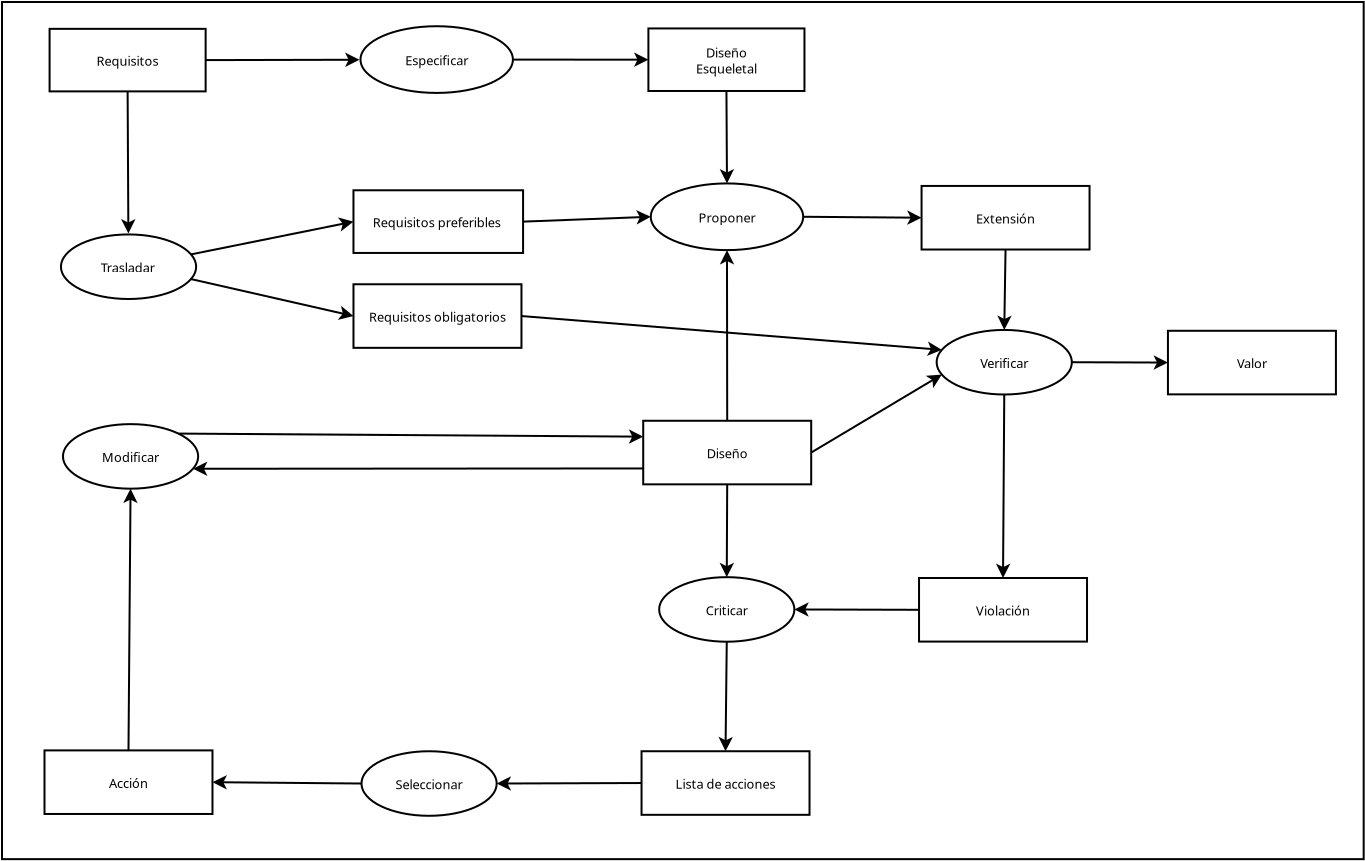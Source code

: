<?xml version="1.0" encoding="UTF-8"?>
<dia:diagram xmlns:dia="http://www.lysator.liu.se/~alla/dia/">
  <dia:layer name="Fondo" visible="true" active="true">
    <dia:object type="Flowchart - Box" version="0" id="O0">
      <dia:attribute name="obj_pos">
        <dia:point val="-26.768,40.66"/>
      </dia:attribute>
      <dia:attribute name="obj_bb">
        <dia:rectangle val="-26.818,40.61;41.366,83.567"/>
      </dia:attribute>
      <dia:attribute name="elem_corner">
        <dia:point val="-26.768,40.66"/>
      </dia:attribute>
      <dia:attribute name="elem_width">
        <dia:real val="68.084"/>
      </dia:attribute>
      <dia:attribute name="elem_height">
        <dia:real val="42.857"/>
      </dia:attribute>
      <dia:attribute name="show_background">
        <dia:boolean val="true"/>
      </dia:attribute>
      <dia:attribute name="padding">
        <dia:real val="0.5"/>
      </dia:attribute>
      <dia:attribute name="text">
        <dia:composite type="text">
          <dia:attribute name="string">
            <dia:string>##</dia:string>
          </dia:attribute>
          <dia:attribute name="font">
            <dia:font family="sans" style="0" name="Helvetica"/>
          </dia:attribute>
          <dia:attribute name="height">
            <dia:real val="0.8"/>
          </dia:attribute>
          <dia:attribute name="pos">
            <dia:point val="7.274,62.284"/>
          </dia:attribute>
          <dia:attribute name="color">
            <dia:color val="#000000"/>
          </dia:attribute>
          <dia:attribute name="alignment">
            <dia:enum val="1"/>
          </dia:attribute>
        </dia:composite>
      </dia:attribute>
    </dia:object>
    <dia:group>
      <dia:object type="Flowchart - Ellipse" version="0" id="O1">
        <dia:attribute name="obj_pos">
          <dia:point val="-23.819,52.282"/>
        </dia:attribute>
        <dia:attribute name="obj_bb">
          <dia:rectangle val="-23.869,52.232;-17.012,55.561"/>
        </dia:attribute>
        <dia:attribute name="elem_corner">
          <dia:point val="-23.819,52.282"/>
        </dia:attribute>
        <dia:attribute name="elem_width">
          <dia:real val="6.757"/>
        </dia:attribute>
        <dia:attribute name="elem_height">
          <dia:real val="3.228"/>
        </dia:attribute>
        <dia:attribute name="show_background">
          <dia:boolean val="true"/>
        </dia:attribute>
        <dia:attribute name="padding">
          <dia:real val="0.354"/>
        </dia:attribute>
        <dia:attribute name="text">
          <dia:composite type="text">
            <dia:attribute name="string">
              <dia:string>#Trasladar#</dia:string>
            </dia:attribute>
            <dia:attribute name="font">
              <dia:font family="sans" style="0" name="Helvetica"/>
            </dia:attribute>
            <dia:attribute name="height">
              <dia:real val="0.8"/>
            </dia:attribute>
            <dia:attribute name="pos">
              <dia:point val="-20.44,54.092"/>
            </dia:attribute>
            <dia:attribute name="color">
              <dia:color val="#000000"/>
            </dia:attribute>
            <dia:attribute name="alignment">
              <dia:enum val="1"/>
            </dia:attribute>
          </dia:composite>
        </dia:attribute>
      </dia:object>
      <dia:object type="Flowchart - Box" version="0" id="O2">
        <dia:attribute name="obj_pos">
          <dia:point val="-24.389,42.002"/>
        </dia:attribute>
        <dia:attribute name="obj_bb">
          <dia:rectangle val="-24.439,41.952;-16.535,45.178"/>
        </dia:attribute>
        <dia:attribute name="elem_corner">
          <dia:point val="-24.389,42.002"/>
        </dia:attribute>
        <dia:attribute name="elem_width">
          <dia:real val="7.803"/>
        </dia:attribute>
        <dia:attribute name="elem_height">
          <dia:real val="3.127"/>
        </dia:attribute>
        <dia:attribute name="show_background">
          <dia:boolean val="true"/>
        </dia:attribute>
        <dia:attribute name="padding">
          <dia:real val="0.5"/>
        </dia:attribute>
        <dia:attribute name="text">
          <dia:composite type="text">
            <dia:attribute name="string">
              <dia:string>#Requisitos#</dia:string>
            </dia:attribute>
            <dia:attribute name="font">
              <dia:font family="sans" style="0" name="Helvetica"/>
            </dia:attribute>
            <dia:attribute name="height">
              <dia:real val="0.8"/>
            </dia:attribute>
            <dia:attribute name="pos">
              <dia:point val="-20.487,43.76"/>
            </dia:attribute>
            <dia:attribute name="color">
              <dia:color val="#000000"/>
            </dia:attribute>
            <dia:attribute name="alignment">
              <dia:enum val="1"/>
            </dia:attribute>
          </dia:composite>
        </dia:attribute>
      </dia:object>
      <dia:object type="Flowchart - Box" version="0" id="O3">
        <dia:attribute name="obj_pos">
          <dia:point val="-9.194,54.773"/>
        </dia:attribute>
        <dia:attribute name="obj_bb">
          <dia:rectangle val="-9.244,54.723;-0.745,58.001"/>
        </dia:attribute>
        <dia:attribute name="elem_corner">
          <dia:point val="-9.194,54.773"/>
        </dia:attribute>
        <dia:attribute name="elem_width">
          <dia:real val="8.399"/>
        </dia:attribute>
        <dia:attribute name="elem_height">
          <dia:real val="3.179"/>
        </dia:attribute>
        <dia:attribute name="show_background">
          <dia:boolean val="true"/>
        </dia:attribute>
        <dia:attribute name="padding">
          <dia:real val="0.5"/>
        </dia:attribute>
        <dia:attribute name="text">
          <dia:composite type="text">
            <dia:attribute name="string">
              <dia:string>#Requisitos obligatorios#</dia:string>
            </dia:attribute>
            <dia:attribute name="font">
              <dia:font family="sans" style="0" name="Helvetica"/>
            </dia:attribute>
            <dia:attribute name="height">
              <dia:real val="0.8"/>
            </dia:attribute>
            <dia:attribute name="pos">
              <dia:point val="-4.994,56.557"/>
            </dia:attribute>
            <dia:attribute name="color">
              <dia:color val="#000000"/>
            </dia:attribute>
            <dia:attribute name="alignment">
              <dia:enum val="1"/>
            </dia:attribute>
          </dia:composite>
        </dia:attribute>
      </dia:object>
      <dia:object type="Flowchart - Ellipse" version="0" id="O4">
        <dia:attribute name="obj_pos">
          <dia:point val="-8.843,41.871"/>
        </dia:attribute>
        <dia:attribute name="obj_bb">
          <dia:rectangle val="-8.893,41.821;-1.173,45.256"/>
        </dia:attribute>
        <dia:attribute name="elem_corner">
          <dia:point val="-8.843,41.871"/>
        </dia:attribute>
        <dia:attribute name="elem_width">
          <dia:real val="7.62"/>
        </dia:attribute>
        <dia:attribute name="elem_height">
          <dia:real val="3.335"/>
        </dia:attribute>
        <dia:attribute name="show_background">
          <dia:boolean val="true"/>
        </dia:attribute>
        <dia:attribute name="padding">
          <dia:real val="0.354"/>
        </dia:attribute>
        <dia:attribute name="text">
          <dia:composite type="text">
            <dia:attribute name="string">
              <dia:string>#Especificar#</dia:string>
            </dia:attribute>
            <dia:attribute name="font">
              <dia:font family="sans" style="0" name="Helvetica"/>
            </dia:attribute>
            <dia:attribute name="height">
              <dia:real val="0.8"/>
            </dia:attribute>
            <dia:attribute name="pos">
              <dia:point val="-5.033,43.734"/>
            </dia:attribute>
            <dia:attribute name="color">
              <dia:color val="#000000"/>
            </dia:attribute>
            <dia:attribute name="alignment">
              <dia:enum val="1"/>
            </dia:attribute>
          </dia:composite>
        </dia:attribute>
      </dia:object>
      <dia:object type="Flowchart - Box" version="0" id="O5">
        <dia:attribute name="obj_pos">
          <dia:point val="5.552,41.982"/>
        </dia:attribute>
        <dia:attribute name="obj_bb">
          <dia:rectangle val="5.502,41.932;13.405,45.158"/>
        </dia:attribute>
        <dia:attribute name="elem_corner">
          <dia:point val="5.552,41.982"/>
        </dia:attribute>
        <dia:attribute name="elem_width">
          <dia:real val="7.803"/>
        </dia:attribute>
        <dia:attribute name="elem_height">
          <dia:real val="3.127"/>
        </dia:attribute>
        <dia:attribute name="show_background">
          <dia:boolean val="true"/>
        </dia:attribute>
        <dia:attribute name="padding">
          <dia:real val="0.5"/>
        </dia:attribute>
        <dia:attribute name="text">
          <dia:composite type="text">
            <dia:attribute name="string">
              <dia:string>#Diseño
Esqueletal#</dia:string>
            </dia:attribute>
            <dia:attribute name="font">
              <dia:font family="sans" style="0" name="Helvetica"/>
            </dia:attribute>
            <dia:attribute name="height">
              <dia:real val="0.8"/>
            </dia:attribute>
            <dia:attribute name="pos">
              <dia:point val="9.454,43.34"/>
            </dia:attribute>
            <dia:attribute name="color">
              <dia:color val="#000000"/>
            </dia:attribute>
            <dia:attribute name="alignment">
              <dia:enum val="1"/>
            </dia:attribute>
          </dia:composite>
        </dia:attribute>
      </dia:object>
      <dia:object type="Standard - Line" version="0" id="O6">
        <dia:attribute name="obj_pos">
          <dia:point val="-16.585,43.565"/>
        </dia:attribute>
        <dia:attribute name="obj_bb">
          <dia:rectangle val="-16.636,43.187;-8.781,43.911"/>
        </dia:attribute>
        <dia:attribute name="conn_endpoints">
          <dia:point val="-16.585,43.565"/>
          <dia:point val="-8.893,43.548"/>
        </dia:attribute>
        <dia:attribute name="numcp">
          <dia:int val="1"/>
        </dia:attribute>
        <dia:attribute name="end_arrow">
          <dia:enum val="22"/>
        </dia:attribute>
        <dia:attribute name="end_arrow_length">
          <dia:real val="0.5"/>
        </dia:attribute>
        <dia:attribute name="end_arrow_width">
          <dia:real val="0.5"/>
        </dia:attribute>
        <dia:connections>
          <dia:connection handle="0" to="O2" connection="8"/>
          <dia:connection handle="1" to="O4" connection="16"/>
        </dia:connections>
      </dia:object>
      <dia:object type="Standard - Line" version="0" id="O7">
        <dia:attribute name="obj_pos">
          <dia:point val="-1.223,43.539"/>
        </dia:attribute>
        <dia:attribute name="obj_bb">
          <dia:rectangle val="-1.273,43.183;5.664,43.906"/>
        </dia:attribute>
        <dia:attribute name="conn_endpoints">
          <dia:point val="-1.223,43.539"/>
          <dia:point val="5.552,43.545"/>
        </dia:attribute>
        <dia:attribute name="numcp">
          <dia:int val="1"/>
        </dia:attribute>
        <dia:attribute name="end_arrow">
          <dia:enum val="22"/>
        </dia:attribute>
        <dia:attribute name="end_arrow_length">
          <dia:real val="0.5"/>
        </dia:attribute>
        <dia:attribute name="end_arrow_width">
          <dia:real val="0.5"/>
        </dia:attribute>
        <dia:connections>
          <dia:connection handle="0" to="O4" connection="0"/>
          <dia:connection handle="1" to="O5" connection="7"/>
        </dia:connections>
      </dia:object>
      <dia:object type="Flowchart - Box" version="0" id="O8">
        <dia:attribute name="obj_pos">
          <dia:point val="-9.195,50.074"/>
        </dia:attribute>
        <dia:attribute name="obj_bb">
          <dia:rectangle val="-9.245,50.024;-0.664,53.257"/>
        </dia:attribute>
        <dia:attribute name="elem_corner">
          <dia:point val="-9.195,50.074"/>
        </dia:attribute>
        <dia:attribute name="elem_width">
          <dia:real val="8.481"/>
        </dia:attribute>
        <dia:attribute name="elem_height">
          <dia:real val="3.133"/>
        </dia:attribute>
        <dia:attribute name="show_background">
          <dia:boolean val="true"/>
        </dia:attribute>
        <dia:attribute name="padding">
          <dia:real val="0.5"/>
        </dia:attribute>
        <dia:attribute name="text">
          <dia:composite type="text">
            <dia:attribute name="string">
              <dia:string>#Requisitos preferibles #</dia:string>
            </dia:attribute>
            <dia:attribute name="font">
              <dia:font family="sans" style="0" name="Helvetica"/>
            </dia:attribute>
            <dia:attribute name="height">
              <dia:real val="0.8"/>
            </dia:attribute>
            <dia:attribute name="pos">
              <dia:point val="-4.955,51.836"/>
            </dia:attribute>
            <dia:attribute name="color">
              <dia:color val="#000000"/>
            </dia:attribute>
            <dia:attribute name="alignment">
              <dia:enum val="1"/>
            </dia:attribute>
          </dia:composite>
        </dia:attribute>
      </dia:object>
      <dia:object type="Standard - Line" version="0" id="O9">
        <dia:attribute name="obj_pos">
          <dia:point val="-20.487,45.128"/>
        </dia:attribute>
        <dia:attribute name="obj_bb">
          <dia:rectangle val="-20.814,45.078;-20.09,52.344"/>
        </dia:attribute>
        <dia:attribute name="conn_endpoints">
          <dia:point val="-20.487,45.128"/>
          <dia:point val="-20.449,52.233"/>
        </dia:attribute>
        <dia:attribute name="numcp">
          <dia:int val="1"/>
        </dia:attribute>
        <dia:attribute name="end_arrow">
          <dia:enum val="22"/>
        </dia:attribute>
        <dia:attribute name="end_arrow_length">
          <dia:real val="0.5"/>
        </dia:attribute>
        <dia:attribute name="end_arrow_width">
          <dia:real val="0.5"/>
        </dia:attribute>
        <dia:connections>
          <dia:connection handle="0" to="O2" connection="13"/>
          <dia:connection handle="1" to="O1" connection="16"/>
        </dia:connections>
      </dia:object>
      <dia:object type="Standard - Line" version="0" id="O10">
        <dia:attribute name="obj_pos">
          <dia:point val="-17.319,53.279"/>
        </dia:attribute>
        <dia:attribute name="obj_bb">
          <dia:rectangle val="-17.378,51.407;-9.085,53.338"/>
        </dia:attribute>
        <dia:attribute name="conn_endpoints">
          <dia:point val="-17.319,53.279"/>
          <dia:point val="-9.195,51.641"/>
        </dia:attribute>
        <dia:attribute name="numcp">
          <dia:int val="1"/>
        </dia:attribute>
        <dia:attribute name="end_arrow">
          <dia:enum val="22"/>
        </dia:attribute>
        <dia:attribute name="end_arrow_length">
          <dia:real val="0.5"/>
        </dia:attribute>
        <dia:attribute name="end_arrow_width">
          <dia:real val="0.5"/>
        </dia:attribute>
        <dia:connections>
          <dia:connection handle="0" to="O1" connection="1"/>
          <dia:connection handle="1" to="O8" connection="7"/>
        </dia:connections>
      </dia:object>
      <dia:object type="Standard - Line" version="0" id="O11">
        <dia:attribute name="obj_pos">
          <dia:point val="-17.319,54.514"/>
        </dia:attribute>
        <dia:attribute name="obj_bb">
          <dia:rectangle val="-17.379,54.454;-9.085,56.579"/>
        </dia:attribute>
        <dia:attribute name="conn_endpoints">
          <dia:point val="-17.319,54.514"/>
          <dia:point val="-9.194,56.362"/>
        </dia:attribute>
        <dia:attribute name="numcp">
          <dia:int val="1"/>
        </dia:attribute>
        <dia:attribute name="end_arrow">
          <dia:enum val="22"/>
        </dia:attribute>
        <dia:attribute name="end_arrow_length">
          <dia:real val="0.5"/>
        </dia:attribute>
        <dia:attribute name="end_arrow_width">
          <dia:real val="0.5"/>
        </dia:attribute>
        <dia:connections>
          <dia:connection handle="0" to="O1" connection="15"/>
          <dia:connection handle="1" to="O3" connection="7"/>
        </dia:connections>
      </dia:object>
      <dia:object type="Flowchart - Ellipse" version="0" id="O12">
        <dia:attribute name="obj_pos">
          <dia:point val="5.671,49.731"/>
        </dia:attribute>
        <dia:attribute name="obj_bb">
          <dia:rectangle val="5.621,49.681;13.341,53.116"/>
        </dia:attribute>
        <dia:attribute name="elem_corner">
          <dia:point val="5.671,49.731"/>
        </dia:attribute>
        <dia:attribute name="elem_width">
          <dia:real val="7.62"/>
        </dia:attribute>
        <dia:attribute name="elem_height">
          <dia:real val="3.335"/>
        </dia:attribute>
        <dia:attribute name="show_background">
          <dia:boolean val="true"/>
        </dia:attribute>
        <dia:attribute name="padding">
          <dia:real val="0.354"/>
        </dia:attribute>
        <dia:attribute name="text">
          <dia:composite type="text">
            <dia:attribute name="string">
              <dia:string>#Proponer#</dia:string>
            </dia:attribute>
            <dia:attribute name="font">
              <dia:font family="sans" style="0" name="Helvetica"/>
            </dia:attribute>
            <dia:attribute name="height">
              <dia:real val="0.8"/>
            </dia:attribute>
            <dia:attribute name="pos">
              <dia:point val="9.481,51.593"/>
            </dia:attribute>
            <dia:attribute name="color">
              <dia:color val="#000000"/>
            </dia:attribute>
            <dia:attribute name="alignment">
              <dia:enum val="1"/>
            </dia:attribute>
          </dia:composite>
        </dia:attribute>
      </dia:object>
      <dia:object type="Flowchart - Box" version="0" id="O13">
        <dia:attribute name="obj_pos">
          <dia:point val="19.21,49.857"/>
        </dia:attribute>
        <dia:attribute name="obj_bb">
          <dia:rectangle val="19.16,49.807;27.658,53.086"/>
        </dia:attribute>
        <dia:attribute name="elem_corner">
          <dia:point val="19.21,49.857"/>
        </dia:attribute>
        <dia:attribute name="elem_width">
          <dia:real val="8.399"/>
        </dia:attribute>
        <dia:attribute name="elem_height">
          <dia:real val="3.179"/>
        </dia:attribute>
        <dia:attribute name="show_background">
          <dia:boolean val="true"/>
        </dia:attribute>
        <dia:attribute name="padding">
          <dia:real val="0.5"/>
        </dia:attribute>
        <dia:attribute name="text">
          <dia:composite type="text">
            <dia:attribute name="string">
              <dia:string>#Extensión#</dia:string>
            </dia:attribute>
            <dia:attribute name="font">
              <dia:font family="sans" style="0" name="Helvetica"/>
            </dia:attribute>
            <dia:attribute name="height">
              <dia:real val="0.8"/>
            </dia:attribute>
            <dia:attribute name="pos">
              <dia:point val="23.409,51.641"/>
            </dia:attribute>
            <dia:attribute name="color">
              <dia:color val="#000000"/>
            </dia:attribute>
            <dia:attribute name="alignment">
              <dia:enum val="1"/>
            </dia:attribute>
          </dia:composite>
        </dia:attribute>
      </dia:object>
      <dia:object type="Standard - Line" version="0" id="O14">
        <dia:attribute name="obj_pos">
          <dia:point val="9.454,45.108"/>
        </dia:attribute>
        <dia:attribute name="obj_bb">
          <dia:rectangle val="9.116,45.058;9.839,49.843"/>
        </dia:attribute>
        <dia:attribute name="conn_endpoints">
          <dia:point val="9.454,45.108"/>
          <dia:point val="9.481,49.731"/>
        </dia:attribute>
        <dia:attribute name="numcp">
          <dia:int val="1"/>
        </dia:attribute>
        <dia:attribute name="end_arrow">
          <dia:enum val="22"/>
        </dia:attribute>
        <dia:attribute name="end_arrow_length">
          <dia:real val="0.5"/>
        </dia:attribute>
        <dia:attribute name="end_arrow_width">
          <dia:real val="0.5"/>
        </dia:attribute>
        <dia:connections>
          <dia:connection handle="0" to="O5" connection="13"/>
          <dia:connection handle="1" to="O12" connection="4"/>
        </dia:connections>
      </dia:object>
      <dia:object type="Standard - Line" version="0" id="O15">
        <dia:attribute name="obj_pos">
          <dia:point val="13.291,51.398"/>
        </dia:attribute>
        <dia:attribute name="obj_bb">
          <dia:rectangle val="13.241,51.08;19.321,51.803"/>
        </dia:attribute>
        <dia:attribute name="conn_endpoints">
          <dia:point val="13.291,51.398"/>
          <dia:point val="19.21,51.446"/>
        </dia:attribute>
        <dia:attribute name="numcp">
          <dia:int val="1"/>
        </dia:attribute>
        <dia:attribute name="end_arrow">
          <dia:enum val="22"/>
        </dia:attribute>
        <dia:attribute name="end_arrow_length">
          <dia:real val="0.5"/>
        </dia:attribute>
        <dia:attribute name="end_arrow_width">
          <dia:real val="0.5"/>
        </dia:attribute>
        <dia:connections>
          <dia:connection handle="0" to="O12" connection="0"/>
          <dia:connection handle="1" to="O13" connection="7"/>
        </dia:connections>
      </dia:object>
      <dia:object type="Standard - Line" version="0" id="O16">
        <dia:attribute name="obj_pos">
          <dia:point val="-0.714,51.641"/>
        </dia:attribute>
        <dia:attribute name="obj_bb">
          <dia:rectangle val="-0.766,51.06;5.783,51.783"/>
        </dia:attribute>
        <dia:attribute name="conn_endpoints">
          <dia:point val="-0.714,51.641"/>
          <dia:point val="5.671,51.398"/>
        </dia:attribute>
        <dia:attribute name="numcp">
          <dia:int val="1"/>
        </dia:attribute>
        <dia:attribute name="end_arrow">
          <dia:enum val="22"/>
        </dia:attribute>
        <dia:attribute name="end_arrow_length">
          <dia:real val="0.5"/>
        </dia:attribute>
        <dia:attribute name="end_arrow_width">
          <dia:real val="0.5"/>
        </dia:attribute>
        <dia:connections>
          <dia:connection handle="0" to="O8" connection="8"/>
          <dia:connection handle="1" to="O12" connection="8"/>
        </dia:connections>
      </dia:object>
      <dia:object type="Flowchart - Box" version="0" id="O17">
        <dia:attribute name="obj_pos">
          <dia:point val="5.293,61.598"/>
        </dia:attribute>
        <dia:attribute name="obj_bb">
          <dia:rectangle val="5.243,61.548;13.742,64.827"/>
        </dia:attribute>
        <dia:attribute name="elem_corner">
          <dia:point val="5.293,61.598"/>
        </dia:attribute>
        <dia:attribute name="elem_width">
          <dia:real val="8.399"/>
        </dia:attribute>
        <dia:attribute name="elem_height">
          <dia:real val="3.179"/>
        </dia:attribute>
        <dia:attribute name="show_background">
          <dia:boolean val="true"/>
        </dia:attribute>
        <dia:attribute name="padding">
          <dia:real val="0.5"/>
        </dia:attribute>
        <dia:attribute name="text">
          <dia:composite type="text">
            <dia:attribute name="string">
              <dia:string>#Diseño#</dia:string>
            </dia:attribute>
            <dia:attribute name="font">
              <dia:font family="sans" style="0" name="Helvetica"/>
            </dia:attribute>
            <dia:attribute name="height">
              <dia:real val="0.8"/>
            </dia:attribute>
            <dia:attribute name="pos">
              <dia:point val="9.492,63.382"/>
            </dia:attribute>
            <dia:attribute name="color">
              <dia:color val="#000000"/>
            </dia:attribute>
            <dia:attribute name="alignment">
              <dia:enum val="1"/>
            </dia:attribute>
          </dia:composite>
        </dia:attribute>
      </dia:object>
      <dia:object type="Standard - Line" version="0" id="O18">
        <dia:attribute name="obj_pos">
          <dia:point val="9.492,61.598"/>
        </dia:attribute>
        <dia:attribute name="obj_bb">
          <dia:rectangle val="9.12,52.954;9.844,61.648"/>
        </dia:attribute>
        <dia:attribute name="conn_endpoints">
          <dia:point val="9.492,61.598"/>
          <dia:point val="9.481,53.066"/>
        </dia:attribute>
        <dia:attribute name="numcp">
          <dia:int val="1"/>
        </dia:attribute>
        <dia:attribute name="end_arrow">
          <dia:enum val="22"/>
        </dia:attribute>
        <dia:attribute name="end_arrow_length">
          <dia:real val="0.5"/>
        </dia:attribute>
        <dia:attribute name="end_arrow_width">
          <dia:real val="0.5"/>
        </dia:attribute>
        <dia:connections>
          <dia:connection handle="0" to="O17" connection="2"/>
          <dia:connection handle="1" to="O12" connection="12"/>
        </dia:connections>
      </dia:object>
      <dia:object type="Flowchart - Ellipse" version="0" id="O19">
        <dia:attribute name="obj_pos">
          <dia:point val="-23.718,61.766"/>
        </dia:attribute>
        <dia:attribute name="obj_bb">
          <dia:rectangle val="-23.768,61.716;-16.911,65.045"/>
        </dia:attribute>
        <dia:attribute name="elem_corner">
          <dia:point val="-23.718,61.766"/>
        </dia:attribute>
        <dia:attribute name="elem_width">
          <dia:real val="6.757"/>
        </dia:attribute>
        <dia:attribute name="elem_height">
          <dia:real val="3.228"/>
        </dia:attribute>
        <dia:attribute name="show_background">
          <dia:boolean val="true"/>
        </dia:attribute>
        <dia:attribute name="padding">
          <dia:real val="0.354"/>
        </dia:attribute>
        <dia:attribute name="text">
          <dia:composite type="text">
            <dia:attribute name="string">
              <dia:string>#Modificar#</dia:string>
            </dia:attribute>
            <dia:attribute name="font">
              <dia:font family="sans" style="0" name="Helvetica"/>
            </dia:attribute>
            <dia:attribute name="height">
              <dia:real val="0.8"/>
            </dia:attribute>
            <dia:attribute name="pos">
              <dia:point val="-20.34,63.575"/>
            </dia:attribute>
            <dia:attribute name="color">
              <dia:color val="#000000"/>
            </dia:attribute>
            <dia:attribute name="alignment">
              <dia:enum val="1"/>
            </dia:attribute>
          </dia:composite>
        </dia:attribute>
      </dia:object>
      <dia:object type="Standard - Line" version="0" id="O20">
        <dia:attribute name="obj_pos">
          <dia:point val="-17.951,62.239"/>
        </dia:attribute>
        <dia:attribute name="obj_bb">
          <dia:rectangle val="-18.001,62.027;5.405,62.751"/>
        </dia:attribute>
        <dia:attribute name="conn_endpoints">
          <dia:point val="-17.951,62.239"/>
          <dia:point val="5.293,62.393"/>
        </dia:attribute>
        <dia:attribute name="numcp">
          <dia:int val="1"/>
        </dia:attribute>
        <dia:attribute name="end_arrow">
          <dia:enum val="22"/>
        </dia:attribute>
        <dia:attribute name="end_arrow_length">
          <dia:real val="0.5"/>
        </dia:attribute>
        <dia:attribute name="end_arrow_width">
          <dia:real val="0.5"/>
        </dia:attribute>
        <dia:connections>
          <dia:connection handle="0" to="O19" connection="2"/>
          <dia:connection handle="1" to="O17" connection="5"/>
        </dia:connections>
      </dia:object>
      <dia:object type="Standard - Line" version="0" id="O21">
        <dia:attribute name="obj_pos">
          <dia:point val="5.293,63.982"/>
        </dia:attribute>
        <dia:attribute name="obj_bb">
          <dia:rectangle val="-17.33,63.636;5.343,64.36"/>
        </dia:attribute>
        <dia:attribute name="conn_endpoints">
          <dia:point val="5.293,63.982"/>
          <dia:point val="-17.218,63.998"/>
        </dia:attribute>
        <dia:attribute name="numcp">
          <dia:int val="1"/>
        </dia:attribute>
        <dia:attribute name="end_arrow">
          <dia:enum val="22"/>
        </dia:attribute>
        <dia:attribute name="end_arrow_length">
          <dia:real val="0.5"/>
        </dia:attribute>
        <dia:attribute name="end_arrow_width">
          <dia:real val="0.5"/>
        </dia:attribute>
        <dia:connections>
          <dia:connection handle="0" to="O17" connection="9"/>
          <dia:connection handle="1" to="O19" connection="15"/>
        </dia:connections>
      </dia:object>
      <dia:object type="Flowchart - Ellipse" version="0" id="O22">
        <dia:attribute name="obj_pos">
          <dia:point val="19.966,57.057"/>
        </dia:attribute>
        <dia:attribute name="obj_bb">
          <dia:rectangle val="19.916,57.007;26.773,60.336"/>
        </dia:attribute>
        <dia:attribute name="elem_corner">
          <dia:point val="19.966,57.057"/>
        </dia:attribute>
        <dia:attribute name="elem_width">
          <dia:real val="6.757"/>
        </dia:attribute>
        <dia:attribute name="elem_height">
          <dia:real val="3.228"/>
        </dia:attribute>
        <dia:attribute name="show_background">
          <dia:boolean val="true"/>
        </dia:attribute>
        <dia:attribute name="padding">
          <dia:real val="0.354"/>
        </dia:attribute>
        <dia:attribute name="text">
          <dia:composite type="text">
            <dia:attribute name="string">
              <dia:string>#Verificar#</dia:string>
            </dia:attribute>
            <dia:attribute name="font">
              <dia:font family="sans" style="0" name="Helvetica"/>
            </dia:attribute>
            <dia:attribute name="height">
              <dia:real val="0.8"/>
            </dia:attribute>
            <dia:attribute name="pos">
              <dia:point val="23.345,58.866"/>
            </dia:attribute>
            <dia:attribute name="color">
              <dia:color val="#000000"/>
            </dia:attribute>
            <dia:attribute name="alignment">
              <dia:enum val="1"/>
            </dia:attribute>
          </dia:composite>
        </dia:attribute>
      </dia:object>
      <dia:object type="Standard - Line" version="0" id="O23">
        <dia:attribute name="obj_pos">
          <dia:point val="13.692,63.187"/>
        </dia:attribute>
        <dia:attribute name="obj_bb">
          <dia:rectangle val="13.623,59.22;20.32,63.256"/>
        </dia:attribute>
        <dia:attribute name="conn_endpoints">
          <dia:point val="13.692,63.187"/>
          <dia:point val="20.224,59.289"/>
        </dia:attribute>
        <dia:attribute name="numcp">
          <dia:int val="1"/>
        </dia:attribute>
        <dia:attribute name="end_arrow">
          <dia:enum val="22"/>
        </dia:attribute>
        <dia:attribute name="end_arrow_length">
          <dia:real val="0.5"/>
        </dia:attribute>
        <dia:attribute name="end_arrow_width">
          <dia:real val="0.5"/>
        </dia:attribute>
        <dia:connections>
          <dia:connection handle="0" to="O17" connection="8"/>
          <dia:connection handle="1" to="O22" connection="9"/>
        </dia:connections>
      </dia:object>
      <dia:object type="Standard - Line" version="0" id="O24">
        <dia:attribute name="obj_pos">
          <dia:point val="23.409,53.036"/>
        </dia:attribute>
        <dia:attribute name="obj_bb">
          <dia:rectangle val="22.993,52.985;23.716,57.169"/>
        </dia:attribute>
        <dia:attribute name="conn_endpoints">
          <dia:point val="23.409,53.036"/>
          <dia:point val="23.345,57.057"/>
        </dia:attribute>
        <dia:attribute name="numcp">
          <dia:int val="1"/>
        </dia:attribute>
        <dia:attribute name="end_arrow">
          <dia:enum val="22"/>
        </dia:attribute>
        <dia:attribute name="end_arrow_length">
          <dia:real val="0.5"/>
        </dia:attribute>
        <dia:attribute name="end_arrow_width">
          <dia:real val="0.5"/>
        </dia:attribute>
        <dia:connections>
          <dia:connection handle="0" to="O13" connection="13"/>
          <dia:connection handle="1" to="O22" connection="4"/>
        </dia:connections>
      </dia:object>
      <dia:object type="Standard - Line" version="0" id="O25">
        <dia:attribute name="obj_pos">
          <dia:point val="-0.795,56.362"/>
        </dia:attribute>
        <dia:attribute name="obj_bb">
          <dia:rectangle val="-0.849,56.308;20.335,58.365"/>
        </dia:attribute>
        <dia:attribute name="conn_endpoints">
          <dia:point val="-0.795,56.362"/>
          <dia:point val="20.224,58.054"/>
        </dia:attribute>
        <dia:attribute name="numcp">
          <dia:int val="1"/>
        </dia:attribute>
        <dia:attribute name="end_arrow">
          <dia:enum val="22"/>
        </dia:attribute>
        <dia:attribute name="end_arrow_length">
          <dia:real val="0.5"/>
        </dia:attribute>
        <dia:attribute name="end_arrow_width">
          <dia:real val="0.5"/>
        </dia:attribute>
        <dia:connections>
          <dia:connection handle="0" to="O3" connection="8"/>
          <dia:connection handle="1" to="O22" connection="7"/>
        </dia:connections>
      </dia:object>
      <dia:object type="Flowchart - Box" version="0" id="O26">
        <dia:attribute name="obj_pos">
          <dia:point val="31.529,57.099"/>
        </dia:attribute>
        <dia:attribute name="obj_bb">
          <dia:rectangle val="31.479,57.049;39.977,60.328"/>
        </dia:attribute>
        <dia:attribute name="elem_corner">
          <dia:point val="31.529,57.099"/>
        </dia:attribute>
        <dia:attribute name="elem_width">
          <dia:real val="8.399"/>
        </dia:attribute>
        <dia:attribute name="elem_height">
          <dia:real val="3.179"/>
        </dia:attribute>
        <dia:attribute name="show_background">
          <dia:boolean val="true"/>
        </dia:attribute>
        <dia:attribute name="padding">
          <dia:real val="0.5"/>
        </dia:attribute>
        <dia:attribute name="text">
          <dia:composite type="text">
            <dia:attribute name="string">
              <dia:string>#Valor#</dia:string>
            </dia:attribute>
            <dia:attribute name="font">
              <dia:font family="sans" style="0" name="Helvetica"/>
            </dia:attribute>
            <dia:attribute name="height">
              <dia:real val="0.8"/>
            </dia:attribute>
            <dia:attribute name="pos">
              <dia:point val="35.728,58.884"/>
            </dia:attribute>
            <dia:attribute name="color">
              <dia:color val="#000000"/>
            </dia:attribute>
            <dia:attribute name="alignment">
              <dia:enum val="1"/>
            </dia:attribute>
          </dia:composite>
        </dia:attribute>
      </dia:object>
      <dia:object type="Standard - Line" version="0" id="O27">
        <dia:attribute name="obj_pos">
          <dia:point val="26.723,58.671"/>
        </dia:attribute>
        <dia:attribute name="obj_bb">
          <dia:rectangle val="26.673,58.325;31.64,59.048"/>
        </dia:attribute>
        <dia:attribute name="conn_endpoints">
          <dia:point val="26.723,58.671"/>
          <dia:point val="31.529,58.688"/>
        </dia:attribute>
        <dia:attribute name="numcp">
          <dia:int val="1"/>
        </dia:attribute>
        <dia:attribute name="end_arrow">
          <dia:enum val="22"/>
        </dia:attribute>
        <dia:attribute name="end_arrow_length">
          <dia:real val="0.5"/>
        </dia:attribute>
        <dia:attribute name="end_arrow_width">
          <dia:real val="0.5"/>
        </dia:attribute>
        <dia:connections>
          <dia:connection handle="0" to="O22" connection="0"/>
          <dia:connection handle="1" to="O26" connection="7"/>
        </dia:connections>
      </dia:object>
      <dia:object type="Flowchart - Box" version="0" id="O28">
        <dia:attribute name="obj_pos">
          <dia:point val="19.084,69.46"/>
        </dia:attribute>
        <dia:attribute name="obj_bb">
          <dia:rectangle val="19.034,69.41;27.532,72.689"/>
        </dia:attribute>
        <dia:attribute name="elem_corner">
          <dia:point val="19.084,69.46"/>
        </dia:attribute>
        <dia:attribute name="elem_width">
          <dia:real val="8.399"/>
        </dia:attribute>
        <dia:attribute name="elem_height">
          <dia:real val="3.179"/>
        </dia:attribute>
        <dia:attribute name="show_background">
          <dia:boolean val="true"/>
        </dia:attribute>
        <dia:attribute name="padding">
          <dia:real val="0.5"/>
        </dia:attribute>
        <dia:attribute name="text">
          <dia:composite type="text">
            <dia:attribute name="string">
              <dia:string>#Violación#</dia:string>
            </dia:attribute>
            <dia:attribute name="font">
              <dia:font family="sans" style="0" name="Helvetica"/>
            </dia:attribute>
            <dia:attribute name="height">
              <dia:real val="0.8"/>
            </dia:attribute>
            <dia:attribute name="pos">
              <dia:point val="23.283,71.245"/>
            </dia:attribute>
            <dia:attribute name="color">
              <dia:color val="#000000"/>
            </dia:attribute>
            <dia:attribute name="alignment">
              <dia:enum val="1"/>
            </dia:attribute>
          </dia:composite>
        </dia:attribute>
      </dia:object>
      <dia:object type="Standard - Line" version="0" id="O29">
        <dia:attribute name="obj_pos">
          <dia:point val="23.345,60.285"/>
        </dia:attribute>
        <dia:attribute name="obj_bb">
          <dia:rectangle val="22.925,60.235;23.649,69.572"/>
        </dia:attribute>
        <dia:attribute name="conn_endpoints">
          <dia:point val="23.345,60.285"/>
          <dia:point val="23.283,69.46"/>
        </dia:attribute>
        <dia:attribute name="numcp">
          <dia:int val="1"/>
        </dia:attribute>
        <dia:attribute name="end_arrow">
          <dia:enum val="22"/>
        </dia:attribute>
        <dia:attribute name="end_arrow_length">
          <dia:real val="0.5"/>
        </dia:attribute>
        <dia:attribute name="end_arrow_width">
          <dia:real val="0.5"/>
        </dia:attribute>
        <dia:connections>
          <dia:connection handle="0" to="O22" connection="12"/>
          <dia:connection handle="1" to="O28" connection="2"/>
        </dia:connections>
      </dia:object>
      <dia:object type="Flowchart - Ellipse" version="0" id="O30">
        <dia:attribute name="obj_pos">
          <dia:point val="6.092,69.418"/>
        </dia:attribute>
        <dia:attribute name="obj_bb">
          <dia:rectangle val="6.042,69.368;12.899,72.697"/>
        </dia:attribute>
        <dia:attribute name="elem_corner">
          <dia:point val="6.092,69.418"/>
        </dia:attribute>
        <dia:attribute name="elem_width">
          <dia:real val="6.757"/>
        </dia:attribute>
        <dia:attribute name="elem_height">
          <dia:real val="3.228"/>
        </dia:attribute>
        <dia:attribute name="show_background">
          <dia:boolean val="true"/>
        </dia:attribute>
        <dia:attribute name="padding">
          <dia:real val="0.354"/>
        </dia:attribute>
        <dia:attribute name="text">
          <dia:composite type="text">
            <dia:attribute name="string">
              <dia:string>#Criticar#</dia:string>
            </dia:attribute>
            <dia:attribute name="font">
              <dia:font family="sans" style="0" name="Helvetica"/>
            </dia:attribute>
            <dia:attribute name="height">
              <dia:real val="0.8"/>
            </dia:attribute>
            <dia:attribute name="pos">
              <dia:point val="9.47,71.228"/>
            </dia:attribute>
            <dia:attribute name="color">
              <dia:color val="#000000"/>
            </dia:attribute>
            <dia:attribute name="alignment">
              <dia:enum val="1"/>
            </dia:attribute>
          </dia:composite>
        </dia:attribute>
      </dia:object>
      <dia:object type="Standard - Line" version="0" id="O31">
        <dia:attribute name="obj_pos">
          <dia:point val="9.492,64.777"/>
        </dia:attribute>
        <dia:attribute name="obj_bb">
          <dia:rectangle val="9.111,64.726;9.835,69.53"/>
        </dia:attribute>
        <dia:attribute name="conn_endpoints">
          <dia:point val="9.492,64.777"/>
          <dia:point val="9.47,69.418"/>
        </dia:attribute>
        <dia:attribute name="numcp">
          <dia:int val="1"/>
        </dia:attribute>
        <dia:attribute name="end_arrow">
          <dia:enum val="22"/>
        </dia:attribute>
        <dia:attribute name="end_arrow_length">
          <dia:real val="0.5"/>
        </dia:attribute>
        <dia:attribute name="end_arrow_width">
          <dia:real val="0.5"/>
        </dia:attribute>
        <dia:connections>
          <dia:connection handle="0" to="O17" connection="13"/>
          <dia:connection handle="1" to="O30" connection="4"/>
        </dia:connections>
      </dia:object>
      <dia:object type="Standard - Line" version="0" id="O32">
        <dia:attribute name="obj_pos">
          <dia:point val="19.084,71.05"/>
        </dia:attribute>
        <dia:attribute name="obj_bb">
          <dia:rectangle val="12.737,70.672;19.134,71.396"/>
        </dia:attribute>
        <dia:attribute name="conn_endpoints">
          <dia:point val="19.084,71.05"/>
          <dia:point val="12.848,71.033"/>
        </dia:attribute>
        <dia:attribute name="numcp">
          <dia:int val="1"/>
        </dia:attribute>
        <dia:attribute name="end_arrow">
          <dia:enum val="22"/>
        </dia:attribute>
        <dia:attribute name="end_arrow_length">
          <dia:real val="0.5"/>
        </dia:attribute>
        <dia:attribute name="end_arrow_width">
          <dia:real val="0.5"/>
        </dia:attribute>
        <dia:connections>
          <dia:connection handle="0" to="O28" connection="7"/>
          <dia:connection handle="1" to="O30" connection="0"/>
        </dia:connections>
      </dia:object>
      <dia:object type="Flowchart - Box" version="0" id="O33">
        <dia:attribute name="obj_pos">
          <dia:point val="5.209,78.122"/>
        </dia:attribute>
        <dia:attribute name="obj_bb">
          <dia:rectangle val="5.159,78.072;13.658,81.35"/>
        </dia:attribute>
        <dia:attribute name="elem_corner">
          <dia:point val="5.209,78.122"/>
        </dia:attribute>
        <dia:attribute name="elem_width">
          <dia:real val="8.399"/>
        </dia:attribute>
        <dia:attribute name="elem_height">
          <dia:real val="3.179"/>
        </dia:attribute>
        <dia:attribute name="show_background">
          <dia:boolean val="true"/>
        </dia:attribute>
        <dia:attribute name="padding">
          <dia:real val="0.5"/>
        </dia:attribute>
        <dia:attribute name="text">
          <dia:composite type="text">
            <dia:attribute name="string">
              <dia:string>#Lista de acciones#</dia:string>
            </dia:attribute>
            <dia:attribute name="font">
              <dia:font family="sans" style="0" name="Helvetica"/>
            </dia:attribute>
            <dia:attribute name="height">
              <dia:real val="0.8"/>
            </dia:attribute>
            <dia:attribute name="pos">
              <dia:point val="9.408,79.906"/>
            </dia:attribute>
            <dia:attribute name="color">
              <dia:color val="#000000"/>
            </dia:attribute>
            <dia:attribute name="alignment">
              <dia:enum val="1"/>
            </dia:attribute>
          </dia:composite>
        </dia:attribute>
      </dia:object>
      <dia:object type="Flowchart - Ellipse" version="0" id="O34">
        <dia:attribute name="obj_pos">
          <dia:point val="-8.792,78.122"/>
        </dia:attribute>
        <dia:attribute name="obj_bb">
          <dia:rectangle val="-8.842,78.072;-1.985,81.4"/>
        </dia:attribute>
        <dia:attribute name="elem_corner">
          <dia:point val="-8.792,78.122"/>
        </dia:attribute>
        <dia:attribute name="elem_width">
          <dia:real val="6.757"/>
        </dia:attribute>
        <dia:attribute name="elem_height">
          <dia:real val="3.228"/>
        </dia:attribute>
        <dia:attribute name="show_background">
          <dia:boolean val="true"/>
        </dia:attribute>
        <dia:attribute name="padding">
          <dia:real val="0.354"/>
        </dia:attribute>
        <dia:attribute name="text">
          <dia:composite type="text">
            <dia:attribute name="string">
              <dia:string>#Seleccionar#</dia:string>
            </dia:attribute>
            <dia:attribute name="font">
              <dia:font family="sans" style="0" name="Helvetica"/>
            </dia:attribute>
            <dia:attribute name="height">
              <dia:real val="0.8"/>
            </dia:attribute>
            <dia:attribute name="pos">
              <dia:point val="-5.414,79.931"/>
            </dia:attribute>
            <dia:attribute name="color">
              <dia:color val="#000000"/>
            </dia:attribute>
            <dia:attribute name="alignment">
              <dia:enum val="1"/>
            </dia:attribute>
          </dia:composite>
        </dia:attribute>
      </dia:object>
      <dia:object type="Flowchart - Box" version="0" id="O35">
        <dia:attribute name="obj_pos">
          <dia:point val="-24.643,78.08"/>
        </dia:attribute>
        <dia:attribute name="obj_bb">
          <dia:rectangle val="-24.693,78.03;-16.194,81.308"/>
        </dia:attribute>
        <dia:attribute name="elem_corner">
          <dia:point val="-24.643,78.08"/>
        </dia:attribute>
        <dia:attribute name="elem_width">
          <dia:real val="8.399"/>
        </dia:attribute>
        <dia:attribute name="elem_height">
          <dia:real val="3.179"/>
        </dia:attribute>
        <dia:attribute name="show_background">
          <dia:boolean val="true"/>
        </dia:attribute>
        <dia:attribute name="padding">
          <dia:real val="0.5"/>
        </dia:attribute>
        <dia:attribute name="text">
          <dia:composite type="text">
            <dia:attribute name="string">
              <dia:string>#Acción#</dia:string>
            </dia:attribute>
            <dia:attribute name="font">
              <dia:font family="sans" style="0" name="Helvetica"/>
            </dia:attribute>
            <dia:attribute name="height">
              <dia:real val="0.8"/>
            </dia:attribute>
            <dia:attribute name="pos">
              <dia:point val="-20.444,79.864"/>
            </dia:attribute>
            <dia:attribute name="color">
              <dia:color val="#000000"/>
            </dia:attribute>
            <dia:attribute name="alignment">
              <dia:enum val="1"/>
            </dia:attribute>
          </dia:composite>
        </dia:attribute>
      </dia:object>
      <dia:object type="Standard - Line" version="0" id="O36">
        <dia:attribute name="obj_pos">
          <dia:point val="5.209,79.711"/>
        </dia:attribute>
        <dia:attribute name="obj_bb">
          <dia:rectangle val="-2.147,79.372;5.259,80.096"/>
        </dia:attribute>
        <dia:attribute name="conn_endpoints">
          <dia:point val="5.209,79.711"/>
          <dia:point val="-2.035,79.736"/>
        </dia:attribute>
        <dia:attribute name="numcp">
          <dia:int val="1"/>
        </dia:attribute>
        <dia:attribute name="end_arrow">
          <dia:enum val="22"/>
        </dia:attribute>
        <dia:attribute name="end_arrow_length">
          <dia:real val="0.5"/>
        </dia:attribute>
        <dia:attribute name="end_arrow_width">
          <dia:real val="0.5"/>
        </dia:attribute>
        <dia:connections>
          <dia:connection handle="0" to="O33" connection="7"/>
          <dia:connection handle="1" to="O34" connection="0"/>
        </dia:connections>
      </dia:object>
      <dia:object type="Standard - Line" version="0" id="O37">
        <dia:attribute name="obj_pos">
          <dia:point val="-8.792,79.736"/>
        </dia:attribute>
        <dia:attribute name="obj_bb">
          <dia:rectangle val="-16.356,79.312;-8.742,80.036"/>
        </dia:attribute>
        <dia:attribute name="conn_endpoints">
          <dia:point val="-8.792,79.736"/>
          <dia:point val="-16.244,79.669"/>
        </dia:attribute>
        <dia:attribute name="numcp">
          <dia:int val="1"/>
        </dia:attribute>
        <dia:attribute name="end_arrow">
          <dia:enum val="22"/>
        </dia:attribute>
        <dia:attribute name="end_arrow_length">
          <dia:real val="0.5"/>
        </dia:attribute>
        <dia:attribute name="end_arrow_width">
          <dia:real val="0.5"/>
        </dia:attribute>
        <dia:connections>
          <dia:connection handle="0" to="O34" connection="8"/>
          <dia:connection handle="1" to="O35" connection="8"/>
        </dia:connections>
      </dia:object>
      <dia:object type="Standard - Line" version="0" id="O38">
        <dia:attribute name="obj_pos">
          <dia:point val="-20.444,78.08"/>
        </dia:attribute>
        <dia:attribute name="obj_bb">
          <dia:rectangle val="-20.706,64.883;-19.983,78.13"/>
        </dia:attribute>
        <dia:attribute name="conn_endpoints">
          <dia:point val="-20.444,78.08"/>
          <dia:point val="-20.34,64.995"/>
        </dia:attribute>
        <dia:attribute name="numcp">
          <dia:int val="1"/>
        </dia:attribute>
        <dia:attribute name="end_arrow">
          <dia:enum val="22"/>
        </dia:attribute>
        <dia:attribute name="end_arrow_length">
          <dia:real val="0.5"/>
        </dia:attribute>
        <dia:attribute name="end_arrow_width">
          <dia:real val="0.5"/>
        </dia:attribute>
        <dia:connections>
          <dia:connection handle="0" to="O35" connection="2"/>
          <dia:connection handle="1" to="O19" connection="12"/>
        </dia:connections>
      </dia:object>
      <dia:object type="Standard - Line" version="0" id="O39">
        <dia:attribute name="obj_pos">
          <dia:point val="9.47,72.647"/>
        </dia:attribute>
        <dia:attribute name="obj_bb">
          <dia:rectangle val="9.053,72.596;9.777,78.234"/>
        </dia:attribute>
        <dia:attribute name="conn_endpoints">
          <dia:point val="9.47,72.647"/>
          <dia:point val="9.408,78.122"/>
        </dia:attribute>
        <dia:attribute name="numcp">
          <dia:int val="1"/>
        </dia:attribute>
        <dia:attribute name="end_arrow">
          <dia:enum val="22"/>
        </dia:attribute>
        <dia:attribute name="end_arrow_length">
          <dia:real val="0.5"/>
        </dia:attribute>
        <dia:attribute name="end_arrow_width">
          <dia:real val="0.5"/>
        </dia:attribute>
        <dia:connections>
          <dia:connection handle="0" to="O30" connection="12"/>
          <dia:connection handle="1" to="O33" connection="2"/>
        </dia:connections>
      </dia:object>
    </dia:group>
  </dia:layer>
</dia:diagram>
